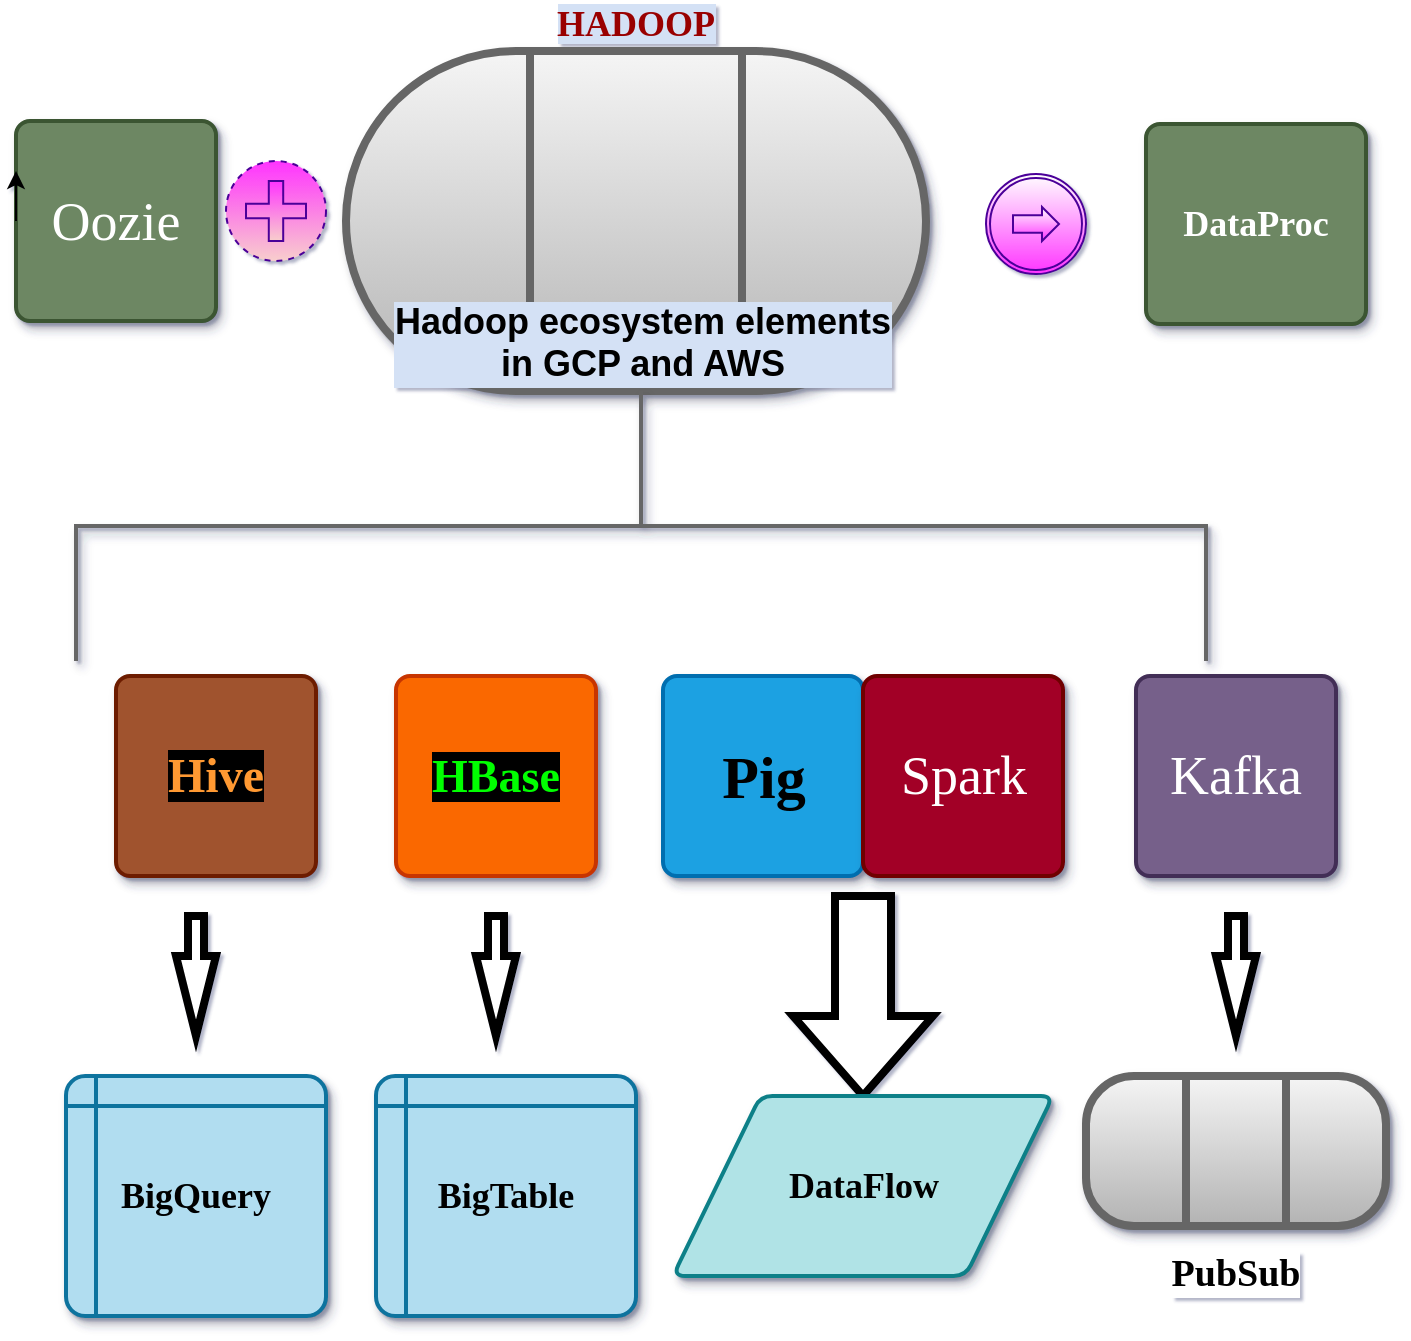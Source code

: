 <mxfile version="12.3.6" type="github" pages="5"><diagram id="iiva0Pn1HOXDPnrkvQBw" name="Page-1"><mxGraphModel dx="868" dy="643" grid="0" gridSize="10" guides="1" tooltips="1" connect="1" arrows="1" fold="1" page="1" pageScale="1" pageWidth="1100" pageHeight="850" math="0" shadow="1"><root><mxCell id="0"/><mxCell id="1" parent="0"/><mxCell id="sI--L9HZ_ZK1NnlnZtp--2" value="&lt;font style=&quot;font-size: 18px&quot; color=&quot;#990000&quot;&gt;&lt;span style=&quot;background-color: rgb(212 , 225 , 245)&quot;&gt;&lt;span&gt;&lt;font style=&quot;font-size: 18px&quot;&gt;HADOOP&lt;/font&gt;&lt;/span&gt;&lt;/span&gt;&lt;/font&gt;" style="verticalLabelPosition=top;verticalAlign=bottom;html=1;shape=process;whiteSpace=wrap;rounded=1;size=0.317;arcSize=50;gradientColor=#b3b3b3;fillColor=#f5f5f5;strokeColor=#666666;strokeWidth=4;glass=0;shadow=1;comic=0;fontFamily=Garamond;fontSize=18;labelPosition=center;align=center;fontStyle=1" parent="1" vertex="1"><mxGeometry x="190" y="172.5" width="290" height="170" as="geometry"/></mxCell><mxCell id="sI--L9HZ_ZK1NnlnZtp--3" value="Hadoop ecosystem elements&lt;br style=&quot;font-size: 18px;&quot;&gt;in GCP and AWS" style="strokeWidth=2;html=1;shape=mxgraph.flowchart.annotation_2;align=center;labelPosition=center;pointerEvents=1;gradientColor=#b3b3b3;fillColor=#f5f5f5;strokeColor=#666666;shadow=1;fontSize=18;labelBackgroundColor=#D4E1F5;labelBorderColor=none;fontStyle=1;direction=south;verticalLabelPosition=top;verticalAlign=bottom;" parent="1" vertex="1"><mxGeometry x="55" y="342.5" width="565" height="135" as="geometry"/></mxCell><object label="&lt;b&gt;&lt;font style=&quot;font-size: 24px&quot;&gt;&lt;span style=&quot;background-color: rgb(0 , 0 , 0)&quot;&gt;&lt;font style=&quot;font-size: 24px&quot; color=&quot;#FF9933&quot;&gt;Hive&lt;/font&gt;&lt;/span&gt;&lt;/font&gt;&lt;/b&gt;" id="sI--L9HZ_ZK1NnlnZtp--5"><mxCell style="rounded=1;whiteSpace=wrap;html=1;absoluteArcSize=1;arcSize=14;strokeWidth=2;shadow=1;glass=0;comic=0;fontFamily=Garamond;fillColor=#a0522d;strokeColor=#6D1F00;fontColor=#ffffff;" parent="1" vertex="1"><mxGeometry x="75" y="485" width="100" height="100" as="geometry"/></mxCell></object><mxCell id="sI--L9HZ_ZK1NnlnZtp--10" value="&lt;b&gt;&lt;font style=&quot;font-size: 23px&quot;&gt;&lt;span style=&quot;background-color: rgb(0 , 0 , 0)&quot;&gt;&lt;font style=&quot;font-size: 23px&quot; color=&quot;#00FF00&quot;&gt;HBase&lt;/font&gt;&lt;/span&gt;&lt;/font&gt;&lt;/b&gt;" style="rounded=1;whiteSpace=wrap;html=1;absoluteArcSize=1;arcSize=14;strokeWidth=2;shadow=1;glass=0;comic=0;fontFamily=Garamond;strokeColor=#C73500;fillColor=#fa6800;fontColor=#ffffff;" parent="1" vertex="1"><mxGeometry x="215" y="485" width="100" height="100" as="geometry"/></mxCell><mxCell id="sI--L9HZ_ZK1NnlnZtp--11" value="&lt;b&gt;&lt;font style=&quot;font-size: 30px&quot; color=&quot;#000000&quot;&gt;Pig&lt;/font&gt;&lt;/b&gt;" style="rounded=1;whiteSpace=wrap;html=1;absoluteArcSize=1;arcSize=14;strokeWidth=2;shadow=1;glass=0;comic=0;fontFamily=Garamond;fillColor=#1ba1e2;strokeColor=#006EAF;fontColor=#ffffff;" parent="1" vertex="1"><mxGeometry x="348.5" y="485" width="100" height="100" as="geometry"/></mxCell><mxCell id="sI--L9HZ_ZK1NnlnZtp--12" value="&lt;font style=&quot;font-size: 27px&quot;&gt;Kafka&lt;/font&gt;" style="rounded=1;whiteSpace=wrap;html=1;absoluteArcSize=1;arcSize=14;strokeWidth=2;shadow=1;glass=0;comic=0;fontFamily=Garamond;fillColor=#76608a;strokeColor=#432D57;fontColor=#ffffff;" parent="1" vertex="1"><mxGeometry x="585" y="485" width="100" height="100" as="geometry"/></mxCell><mxCell id="sI--L9HZ_ZK1NnlnZtp--13" value="&lt;font style=&quot;font-size: 27px&quot;&gt;Spark&lt;/font&gt;" style="rounded=1;whiteSpace=wrap;html=1;absoluteArcSize=1;arcSize=14;strokeWidth=2;shadow=1;glass=0;comic=0;fontFamily=Garamond;fillColor=#a20025;strokeColor=#6F0000;fontColor=#ffffff;" parent="1" vertex="1"><mxGeometry x="448.5" y="485" width="100" height="100" as="geometry"/></mxCell><mxCell id="sI--L9HZ_ZK1NnlnZtp--14" value="&lt;font style=&quot;font-size: 27px&quot;&gt;Oozie&lt;/font&gt;" style="rounded=1;whiteSpace=wrap;html=1;absoluteArcSize=1;arcSize=14;strokeWidth=2;shadow=1;glass=0;comic=0;fontFamily=Garamond;fillColor=#6d8764;strokeColor=#3A5431;fontColor=#ffffff;" parent="1" vertex="1"><mxGeometry x="25" y="207.5" width="100" height="100" as="geometry"/></mxCell><mxCell id="vYtSJhfv4JwI_njXdOXi-2" value="" style="html=1;shadow=0;dashed=0;align=center;verticalAlign=middle;shape=mxgraph.arrows2.arrow;dy=0.6;dx=40;direction=south;notch=0;glass=0;comic=0;strokeWidth=4;fontFamily=Garamond;" parent="1" vertex="1"><mxGeometry x="105" y="605" width="20" height="60" as="geometry"/></mxCell><mxCell id="vYtSJhfv4JwI_njXdOXi-3" value="&lt;font face=&quot;Tahoma&quot;&gt;&lt;b&gt;&lt;font style=&quot;font-size: 18px&quot;&gt;BigQuery&lt;/font&gt;&lt;/b&gt;&lt;/font&gt;" style="shape=internalStorage;whiteSpace=wrap;html=1;dx=15;dy=15;rounded=1;arcSize=8;strokeWidth=2;shadow=1;glass=0;comic=0;fontFamily=Garamond;fillColor=#b1ddf0;strokeColor=#10739e;" parent="1" vertex="1"><mxGeometry x="50" y="685" width="130" height="120" as="geometry"/></mxCell><mxCell id="vYtSJhfv4JwI_njXdOXi-5" value="" style="html=1;shadow=0;dashed=0;align=center;verticalAlign=middle;shape=mxgraph.arrows2.arrow;dy=0.6;dx=40;direction=south;notch=0;glass=0;comic=0;strokeWidth=4;fontFamily=Garamond;" parent="1" vertex="1"><mxGeometry x="255" y="605" width="20" height="60" as="geometry"/></mxCell><mxCell id="vYtSJhfv4JwI_njXdOXi-6" value="&lt;font face=&quot;Comic Sans MS&quot;&gt;&lt;b&gt;&lt;font style=&quot;font-size: 18px&quot;&gt;BigTable&lt;/font&gt;&lt;/b&gt;&lt;/font&gt;" style="shape=internalStorage;whiteSpace=wrap;html=1;dx=15;dy=15;rounded=1;arcSize=8;strokeWidth=2;shadow=1;glass=0;comic=0;fontFamily=Garamond;fillColor=#b1ddf0;strokeColor=#10739e;" parent="1" vertex="1"><mxGeometry x="205" y="685" width="130" height="120" as="geometry"/></mxCell><mxCell id="vYtSJhfv4JwI_njXdOXi-7" value="" style="html=1;shadow=0;dashed=0;align=center;verticalAlign=middle;shape=mxgraph.arrows2.arrow;dy=0.6;dx=40;direction=south;notch=0;glass=0;comic=0;strokeWidth=4;fontFamily=Garamond;" parent="1" vertex="1"><mxGeometry x="413.5" y="595" width="70" height="100" as="geometry"/></mxCell><mxCell id="vYtSJhfv4JwI_njXdOXi-8" value="&lt;font face=&quot;Lucida Console&quot;&gt;&lt;b&gt;&lt;span style=&quot;background-color: transparent&quot;&gt;&lt;font style=&quot;font-size: 18px&quot;&gt;DataFlow&lt;/font&gt;&lt;/span&gt;&lt;/b&gt;&lt;/font&gt;" style="shape=parallelogram;html=1;strokeWidth=2;perimeter=parallelogramPerimeter;whiteSpace=wrap;rounded=1;arcSize=12;size=0.23;shadow=1;glass=0;comic=0;fontFamily=Garamond;fillColor=#b0e3e6;strokeColor=#0e8088;" parent="1" vertex="1"><mxGeometry x="353.5" y="695" width="190" height="90" as="geometry"/></mxCell><mxCell id="vYtSJhfv4JwI_njXdOXi-9" value="" style="html=1;shadow=0;dashed=0;align=center;verticalAlign=middle;shape=mxgraph.arrows2.arrow;dy=0.6;dx=40;direction=south;notch=0;glass=0;comic=0;strokeWidth=4;fontFamily=Garamond;" parent="1" vertex="1"><mxGeometry x="625" y="605" width="20" height="60" as="geometry"/></mxCell><mxCell id="vYtSJhfv4JwI_njXdOXi-10" value="&lt;span style=&quot;font-size: 19px;&quot;&gt;&lt;font style=&quot;font-size: 19px;&quot;&gt;PubSub&lt;/font&gt;&lt;/span&gt;" style="verticalLabelPosition=bottom;verticalAlign=top;html=1;shape=process;whiteSpace=wrap;rounded=1;size=0.336;arcSize=32;shadow=1;glass=0;comic=0;strokeWidth=4;fontFamily=Verdana;fontSize=19;fontStyle=1;labelBorderColor=none;gradientColor=#b3b3b3;fillColor=#f5f5f5;strokeColor=#666666;labelBackgroundColor=#ffffff;spacing=4;spacingRight=0;spacingTop=4;" parent="1" vertex="1"><mxGeometry x="560" y="685" width="150" height="75" as="geometry"/></mxCell><mxCell id="vYtSJhfv4JwI_njXdOXi-12" value="&lt;font size=&quot;1&quot;&gt;&lt;b style=&quot;font-size: 18px&quot;&gt;DataProc&lt;/b&gt;&lt;/font&gt;" style="rounded=1;whiteSpace=wrap;html=1;absoluteArcSize=1;arcSize=14;strokeWidth=2;shadow=1;glass=0;comic=0;fontFamily=Garamond;fillColor=#6d8764;strokeColor=#3A5431;fontColor=#ffffff;" parent="1" vertex="1"><mxGeometry x="590" y="209" width="110" height="100" as="geometry"/></mxCell><mxCell id="iHlYcSMK265LFgKnWDkV-7" style="edgeStyle=orthogonalEdgeStyle;rounded=0;orthogonalLoop=1;jettySize=auto;html=1;exitX=0;exitY=0.5;exitDx=0;exitDy=0;entryX=0;entryY=0.25;entryDx=0;entryDy=0;fontSize=18;fontColor=#663300;" parent="1" source="sI--L9HZ_ZK1NnlnZtp--14" target="sI--L9HZ_ZK1NnlnZtp--14" edge="1"><mxGeometry relative="1" as="geometry"/></mxCell><mxCell id="iHlYcSMK265LFgKnWDkV-13" value="" style="shape=mxgraph.bpmn.shape;html=1;verticalLabelPosition=bottom;labelBackgroundColor=#ffffff;verticalAlign=top;align=center;perimeter=ellipsePerimeter;outlineConnect=0;outline=eventNonint;symbol=parallelMultiple;fontSize=18;fillColor=#f8cecc;strokeColor=#4C0099;gradientColor=#FF33FF;gradientDirection=north;" parent="1" vertex="1"><mxGeometry x="130" y="227.5" width="50" height="50" as="geometry"/></mxCell><mxCell id="iHlYcSMK265LFgKnWDkV-16" value="" style="shape=mxgraph.bpmn.shape;html=1;verticalLabelPosition=bottom;labelBackgroundColor=#ffffff;verticalAlign=top;align=center;perimeter=ellipsePerimeter;outlineConnect=0;outline=catching;symbol=link;strokeColor=#4C0099;gradientColor=#FF33FF;fontFamily=Garamond;fontSize=19;fontColor=#663300;" parent="1" vertex="1"><mxGeometry x="510" y="234" width="50" height="50" as="geometry"/></mxCell></root></mxGraphModel></diagram><diagram id="YZDc0ohf6ag3yulPDoxd" name="Page-2"><mxGraphModel dx="868" dy="643" grid="1" gridSize="10" guides="1" tooltips="1" connect="1" arrows="1" fold="1" page="1" pageScale="1" pageWidth="850" pageHeight="1100" math="0" shadow="0"><root><mxCell id="0dt_QxekTVbzrpnP0bFk-0"/><mxCell id="0dt_QxekTVbzrpnP0bFk-1" parent="0dt_QxekTVbzrpnP0bFk-0"/><mxCell id="mQOw0ERt-PN9miN9Hm7G-1" value="&lt;span style=&quot;&quot;&gt;&lt;font style=&quot;font-size: 14px&quot;&gt;STATIC&lt;/font&gt;&lt;/span&gt;" style="strokeWidth=2;html=1;shape=mxgraph.flowchart.multi-document;whiteSpace=wrap;labelBackgroundColor=none;gradientColor=#009900;fontFamily=Times New Roman;fontSize=19;fontColor=#663300;fontStyle=1;align=center;spacingRight=9;spacing=0;" parent="0dt_QxekTVbzrpnP0bFk-1" vertex="1"><mxGeometry x="166" y="80" width="88" height="60" as="geometry"/></mxCell><mxCell id="mQOw0ERt-PN9miN9Hm7G-2" value="&lt;div align=&quot;left&quot;&gt;static gen.&lt;br&gt;Jekyll&lt;br&gt;Ghost&lt;br&gt;Hugo&lt;br&gt;&lt;/div&gt;" style="strokeWidth=2;html=1;shape=mxgraph.flowchart.multi-document;whiteSpace=wrap;labelBackgroundColor=none;fontFamily=Times New Roman;fontSize=19;align=center;fillColor=#6d8764;strokeColor=#3A5431;fontColor=#ffffff;" parent="0dt_QxekTVbzrpnP0bFk-1" vertex="1"><mxGeometry x="150" y="160" width="120" height="150" as="geometry"/></mxCell><mxCell id="mQOw0ERt-PN9miN9Hm7G-3" value="&lt;div align=&quot;right&quot;&gt;&lt;font face=&quot;Helvetica&quot;&gt;&lt;font size=&quot;1&quot; color=&quot;#FF0000&quot;&gt;&lt;b&gt;&lt;i&gt;&lt;u style=&quot;font-size: 17px&quot;&gt;Google Cloud Storage&lt;/u&gt;&lt;/i&gt;&lt;/b&gt;&lt;/font&gt;&lt;br&gt;&lt;/font&gt;&lt;/div&gt;" style="ellipse;shape=cloud;whiteSpace=wrap;html=1;labelBackgroundColor=none;strokeColor=#666666;gradientColor=#b3b3b3;fontFamily=Times New Roman;fontSize=19;align=center;fillColor=#f5f5f5;" parent="0dt_QxekTVbzrpnP0bFk-1" vertex="1"><mxGeometry x="436" y="80" width="280" height="150" as="geometry"/></mxCell><mxCell id="mQOw0ERt-PN9miN9Hm7G-4" value="&lt;b&gt;&amp;nbsp;copy options:&lt;/b&gt;" style="html=1;shadow=0;dashed=0;align=center;verticalAlign=middle;shape=mxgraph.arrows2.arrow;dy=0;dx=30;notch=30;labelBackgroundColor=none;fontFamily=Times New Roman;fontSize=19;fillColor=#f9f7ed;strokeColor=#36393d;" parent="0dt_QxekTVbzrpnP0bFk-1" vertex="1"><mxGeometry x="276" y="130" width="170" height="40" as="geometry"/></mxCell><mxCell id="mQOw0ERt-PN9miN9Hm7G-6" value="&lt;div align=&quot;left&quot;&gt;&lt;ul&gt;&lt;li&gt;&lt;font style=&quot;font-size: 17px&quot;&gt;web console&lt;/font&gt;&lt;/li&gt;&lt;li&gt;&lt;font style=&quot;font-size: 17px&quot;&gt;cloud shell&lt;/font&gt;&lt;/li&gt;&lt;/ul&gt;&lt;/div&gt;" style="text;html=1;strokeColor=none;fillColor=none;align=left;verticalAlign=middle;whiteSpace=wrap;rounded=0;labelBackgroundColor=none;fontFamily=Times New Roman;fontSize=19;fontColor=#000000;" parent="0dt_QxekTVbzrpnP0bFk-1" vertex="1"><mxGeometry x="276" y="190" width="170" height="40" as="geometry"/></mxCell><mxCell id="mQOw0ERt-PN9miN9Hm7G-7" value="&lt;div align=&quot;left&quot;&gt;&lt;b&gt;also&lt;/b&gt;:&lt;br&gt;&lt;ul&gt;&lt;li&gt;GitHub Webhook;&lt;/li&gt;&lt;li&gt;Jenkins &lt;sup&gt;(CI/CD)&lt;/sup&gt;&lt;/li&gt;&lt;li&gt;plugins, etc&lt;/li&gt;&lt;/ul&gt;&lt;/div&gt;" style="text;html=1;strokeColor=none;fillColor=none;align=left;verticalAlign=middle;whiteSpace=wrap;rounded=0;labelBackgroundColor=none;fontFamily=Times New Roman;fontSize=19;fontColor=#000000;" parent="0dt_QxekTVbzrpnP0bFk-1" vertex="1"><mxGeometry x="286" y="240" width="190" height="130" as="geometry"/></mxCell><mxCell id="mQOw0ERt-PN9miN9Hm7G-10" value="web hosting on GCP simplest case" style="text;strokeColor=none;fillColor=none;html=1;fontSize=24;fontStyle=1;verticalAlign=middle;align=center;labelBackgroundColor=none;" parent="0dt_QxekTVbzrpnP0bFk-1" vertex="1"><mxGeometry x="130" y="20" width="590" height="40" as="geometry"/></mxCell><mxCell id="mQOw0ERt-PN9miN9Hm7G-12" value="&lt;div align=&quot;left&quot;&gt;+ SSL, CDN, etc -&amp;gt; add Firebase&lt;/div&gt;" style="text;strokeColor=none;fillColor=none;html=1;fontSize=24;fontStyle=1;verticalAlign=middle;align=left;labelBackgroundColor=none;" parent="0dt_QxekTVbzrpnP0bFk-1" vertex="1"><mxGeometry x="120" y="390" width="590" height="40" as="geometry"/></mxCell></root></mxGraphModel></diagram><diagram id="tsDxHkXO64-ZjsRc0KT9" name="Page-3"><mxGraphModel dx="868" dy="643" grid="1" gridSize="10" guides="1" tooltips="1" connect="1" arrows="1" fold="1" page="1" pageScale="1" pageWidth="850" pageHeight="1100" math="0" shadow="0"><root><mxCell id="r1sjglb2qF9L8uWH9zl_-0"/><mxCell id="r1sjglb2qF9L8uWH9zl_-1" parent="r1sjglb2qF9L8uWH9zl_-0"/><mxCell id="r1sjglb2qF9L8uWH9zl_-2" value="&lt;div align=&quot;center&quot;&gt;web hosting, but needing load balancing and scaling:&lt;/div&gt;" style="text;strokeColor=none;fillColor=none;html=1;fontSize=24;fontStyle=1;verticalAlign=middle;align=center;labelBackgroundColor=none;" parent="r1sjglb2qF9L8uWH9zl_-1" vertex="1"><mxGeometry x="20" y="20" width="820" height="50" as="geometry"/></mxCell><mxCell id="r1sjglb2qF9L8uWH9zl_-6" value="&lt;font style=&quot;font-size: 16px;&quot;&gt;EASY:&lt;br style=&quot;font-size: 16px;&quot;&gt;&lt;/font&gt;&lt;div style=&quot;font-size: 16px;&quot; align=&quot;center&quot;&gt;&lt;font style=&quot;font-size: 16px;&quot;&gt;G. C.&lt;br style=&quot;font-size: 16px;&quot;&gt;Launcher&lt;/font&gt;&lt;/div&gt;" style="shape=offPageConnector;whiteSpace=wrap;html=1;labelBackgroundColor=none;strokeColor=#666666;gradientColor=#b3b3b3;fontFamily=Times New Roman;fontSize=16;align=center;fillColor=#f5f5f5;size=0.418;labelPosition=center;verticalLabelPosition=middle;verticalAlign=middle;" parent="r1sjglb2qF9L8uWH9zl_-1" vertex="1"><mxGeometry x="20" y="90" width="130" height="110" as="geometry"/></mxCell><mxCell id="r1sjglb2qF9L8uWH9zl_-12" value="&lt;ul&gt;&lt;li&gt;storage buckets&lt;br&gt;&lt;/li&gt;&lt;li&gt;standard disks&lt;br&gt;&lt;/li&gt;&lt;li&gt;SSDs&lt;/li&gt;&lt;li&gt;&lt;font color=&quot;#660000&quot;&gt;&lt;u&gt;&lt;b&gt;LOCAL SSD?&lt;/b&gt;&lt;/u&gt;&lt;/font&gt;&lt;br&gt;&lt;/li&gt;&lt;/ul&gt;" style="text;strokeColor=#000000;fillColor=#ffffff;html=1;whiteSpace=wrap;verticalAlign=middle;overflow=hidden;labelBackgroundColor=none;fontFamily=Times New Roman;fontSize=16;fontColor=#000000;align=center;rounded=1;glass=1;shadow=1;" parent="r1sjglb2qF9L8uWH9zl_-1" vertex="1"><mxGeometry x="160" y="130" width="170" height="160" as="geometry"/></mxCell><mxCell id="r1sjglb2qF9L8uWH9zl_-16" value="&lt;u&gt;&lt;b&gt;CLOUD SQL:&lt;/b&gt;&lt;/u&gt;&lt;br&gt;&lt;ul&gt;&lt;li&gt;MySQL &lt;br&gt;&lt;/li&gt;&lt;li&gt;postgres&lt;/li&gt;&lt;/ul&gt;" style="text;strokeColor=#000000;fillColor=#ffffff;html=1;whiteSpace=wrap;verticalAlign=middle;overflow=hidden;labelBackgroundColor=none;fontFamily=Times New Roman;fontSize=16;fontColor=#000000;align=center;rounded=1;glass=1;shadow=1;" parent="r1sjglb2qF9L8uWH9zl_-1" vertex="1"><mxGeometry x="340" y="130" width="140" height="110" as="geometry"/></mxCell><mxCell id="r1sjglb2qF9L8uWH9zl_-17" value="&lt;u&gt;&lt;b&gt;NOSQL:&lt;/b&gt;&lt;/u&gt;&lt;br&gt;&lt;ul&gt;&lt;li&gt;HBase&lt;br&gt;&lt;/li&gt;&lt;li&gt;hivesomething&lt;/li&gt;&lt;/ul&gt;" style="text;strokeColor=#000000;fillColor=#ffffff;html=1;whiteSpace=wrap;verticalAlign=middle;overflow=hidden;labelBackgroundColor=none;fontFamily=Times New Roman;fontSize=16;fontColor=#000000;align=center;rounded=1;glass=1;shadow=1;" parent="r1sjglb2qF9L8uWH9zl_-1" vertex="1"><mxGeometry x="340" y="260" width="150" height="110" as="geometry"/></mxCell><mxCell id="r1sjglb2qF9L8uWH9zl_-18" value="&lt;u&gt;&lt;b&gt;LOAD&lt;br&gt;BALANCING:&lt;/b&gt;&lt;/u&gt;&lt;sup&gt;&lt;br&gt;&lt;/sup&gt;&lt;ul&gt;&lt;li&gt;lvl 4: network&amp;nbsp; proto://addr:port&lt;/li&gt;&lt;li&gt;HTTP level 7&lt;br&gt;&lt;/li&gt;&lt;li&gt;internal (priv. net)&lt;/li&gt;&lt;li&gt;(auto-scaled? )&lt;br&gt;&lt;/li&gt;&lt;/ul&gt;" style="text;strokeColor=#000000;fillColor=#ffffff;html=1;whiteSpace=wrap;verticalAlign=middle;overflow=hidden;labelBackgroundColor=none;fontFamily=Times New Roman;fontSize=16;fontColor=#000000;align=center;rounded=1;glass=1;shadow=1;" parent="r1sjglb2qF9L8uWH9zl_-1" vertex="1"><mxGeometry x="550" y="160" width="170" height="160" as="geometry"/></mxCell></root></mxGraphModel></diagram><diagram id="GvAgwOY3sFpbFP4KFJnA" name="Page-4"><mxGraphModel dx="868" dy="643" grid="0" gridSize="10" guides="1" tooltips="1" connect="1" arrows="1" fold="1" page="1" pageScale="1" pageWidth="850" pageHeight="1100" math="0" shadow="1"><root><mxCell id="HJpIDL9BhgnRNJwDPJ0g-0"/><mxCell id="HJpIDL9BhgnRNJwDPJ0g-1" parent="HJpIDL9BhgnRNJwDPJ0g-0"/><mxCell id="HJpIDL9BhgnRNJwDPJ0g-3" value="DEV-OPS tools mapping to GCP" style="text;strokeColor=none;fillColor=none;html=1;fontSize=24;fontStyle=1;verticalAlign=middle;align=center;rounded=1;shadow=1;glass=1;labelBackgroundColor=none;" parent="HJpIDL9BhgnRNJwDPJ0g-1" vertex="1"><mxGeometry x="20" y="20" width="760" height="60" as="geometry"/></mxCell><mxCell id="HJpIDL9BhgnRNJwDPJ0g-8" value="" style="edgeStyle=orthogonalEdgeStyle;rounded=0;orthogonalLoop=1;jettySize=auto;html=1;fontFamily=Times New Roman;fontSize=16;fontColor=#000000;" parent="HJpIDL9BhgnRNJwDPJ0g-1" source="HJpIDL9BhgnRNJwDPJ0g-4" edge="1"><mxGeometry relative="1" as="geometry"><mxPoint x="205" y="176.5" as="targetPoint"/></mxGeometry></mxCell><mxCell id="HJpIDL9BhgnRNJwDPJ0g-4" value="&lt;div&gt;&lt;br&gt;&lt;/div&gt;&lt;div&gt;Manage nodes:&lt;br&gt;&lt;/div&gt;&lt;div align=&quot;left&quot;&gt;&lt;ul&gt;&lt;li&gt;Puppet&lt;/li&gt;&lt;li&gt;Chef&lt;/li&gt;&lt;li&gt;Ansible&lt;/li&gt;&lt;li&gt;Salt&lt;/li&gt;&lt;/ul&gt;&lt;/div&gt;" style="text;strokeColor=none;fillColor=none;html=1;whiteSpace=wrap;verticalAlign=middle;overflow=hidden;rounded=1;shadow=1;glass=1;labelBackgroundColor=none;fontFamily=Times New Roman;fontSize=16;fontColor=#000000;align=left;" parent="HJpIDL9BhgnRNJwDPJ0g-1" vertex="1"><mxGeometry x="20" y="99.5" width="118" height="154" as="geometry"/></mxCell><mxCell id="HJpIDL9BhgnRNJwDPJ0g-10" value="&lt;font&gt;&lt;span&gt;Google&lt;/span&gt;&lt;/font&gt; Cloud equivalents" style="label;whiteSpace=wrap;html=1;align=center;verticalAlign=bottom;spacingLeft=0;spacingBottom=4;imageAlign=center;imageVerticalAlign=top;image=img/clipart/Gear_128x128.png;rounded=1;shadow=1;glass=1;labelBackgroundColor=none;strokeColor=#000000;strokeWidth=8;fillColor=#ffffff;gradientColor=#000000;fontFamily=Times New Roman;fontSize=16;fontColor=#00FFFF;labelBorderColor=none;" parent="HJpIDL9BhgnRNJwDPJ0g-1" vertex="1"><mxGeometry x="238" y="116" width="235" height="121" as="geometry"/></mxCell><mxCell id="HJpIDL9BhgnRNJwDPJ0g-11" value="&lt;div align=&quot;left&quot;&gt;Auto image Builds:&lt;ul&gt;&lt;li&gt;Jenkins&lt;/li&gt;&lt;li&gt;Packer&lt;/li&gt;&lt;li&gt;Kubernetes&lt;br&gt;&lt;/li&gt;&lt;/ul&gt;&lt;/div&gt;" style="text;strokeColor=none;fillColor=none;html=1;whiteSpace=wrap;verticalAlign=middle;overflow=hidden;rounded=1;shadow=1;glass=1;labelBackgroundColor=none;fontFamily=Times New Roman;fontSize=16;fontColor=#000000;align=left;" parent="HJpIDL9BhgnRNJwDPJ0g-1" vertex="1"><mxGeometry x="20.5" y="253.5" width="140" height="145" as="geometry"/></mxCell><mxCell id="HJpIDL9BhgnRNJwDPJ0g-12" value="" style="edgeStyle=orthogonalEdgeStyle;rounded=0;orthogonalLoop=1;jettySize=auto;html=1;fontFamily=Times New Roman;fontSize=16;fontColor=#000000;" parent="HJpIDL9BhgnRNJwDPJ0g-1" source="HJpIDL9BhgnRNJwDPJ0g-11" edge="1"><mxGeometry relative="1" as="geometry"><mxPoint x="205" y="326" as="targetPoint"/></mxGeometry></mxCell><mxCell id="HJpIDL9BhgnRNJwDPJ0g-13" value="&lt;font&gt;&lt;span&gt;Google&lt;/span&gt;&lt;/font&gt; Cloud equivalents" style="label;whiteSpace=wrap;html=1;align=center;verticalAlign=bottom;spacingLeft=0;spacingBottom=4;imageAlign=center;imageVerticalAlign=top;image=img/clipart/Gear_128x128.png;rounded=1;shadow=1;glass=1;labelBackgroundColor=none;strokeColor=#000000;strokeWidth=8;fillColor=#ffffff;gradientColor=#000000;fontFamily=Times New Roman;fontSize=16;fontColor=#00FFFF;labelBorderColor=none;" parent="HJpIDL9BhgnRNJwDPJ0g-1" vertex="1"><mxGeometry x="229.5" y="265.5" width="235" height="121" as="geometry"/></mxCell><mxCell id="HJpIDL9BhgnRNJwDPJ0g-20" value="&lt;div align=&quot;center&quot;&gt;Kubernetes&lt;br&gt;Distributed &lt;br&gt;Load&lt;br&gt;&lt;/div&gt;&lt;div align=&quot;center&quot;&gt;Testing&lt;/div&gt;" style="text;strokeColor=none;fillColor=none;html=1;whiteSpace=wrap;verticalAlign=middle;overflow=hidden;rounded=1;shadow=1;glass=1;labelBackgroundColor=none;fontFamily=Times New Roman;fontSize=16;fontColor=#000000;align=center;" parent="HJpIDL9BhgnRNJwDPJ0g-1" vertex="1"><mxGeometry x="11.5" y="398.5" width="105" height="145" as="geometry"/></mxCell><mxCell id="HJpIDL9BhgnRNJwDPJ0g-21" value="" style="edgeStyle=orthogonalEdgeStyle;rounded=0;orthogonalLoop=1;jettySize=auto;html=1;fontFamily=Times New Roman;fontSize=16;fontColor=#000000;" parent="HJpIDL9BhgnRNJwDPJ0g-1" source="HJpIDL9BhgnRNJwDPJ0g-20" edge="1"><mxGeometry relative="1" as="geometry"><mxPoint x="196.5" y="471" as="targetPoint"/></mxGeometry></mxCell><mxCell id="HJpIDL9BhgnRNJwDPJ0g-22" value="&lt;font&gt;&lt;span&gt;Google&lt;/span&gt;&lt;/font&gt; Cloud equivalents" style="label;whiteSpace=wrap;html=1;align=center;verticalAlign=bottom;spacingLeft=0;spacingBottom=4;imageAlign=center;imageVerticalAlign=top;image=img/clipart/Gear_128x128.png;rounded=1;shadow=1;glass=1;labelBackgroundColor=none;strokeColor=#000000;strokeWidth=8;fillColor=#ffffff;gradientColor=#000000;fontFamily=Times New Roman;fontSize=16;fontColor=#00FFFF;labelBorderColor=none;" parent="HJpIDL9BhgnRNJwDPJ0g-1" vertex="1"><mxGeometry x="229.5" y="410.5" width="235" height="121" as="geometry"/></mxCell><mxCell id="HJpIDL9BhgnRNJwDPJ0g-23" value="&lt;div align=&quot;center&quot;&gt;Continuous&lt;br&gt;Delivery&lt;br&gt;&lt;/div&gt;&lt;div align=&quot;center&quot;&gt;with&lt;/div&gt;&lt;div align=&quot;center&quot;&gt;Travis CI&lt;br&gt;&lt;/div&gt;" style="text;strokeColor=none;fillColor=none;html=1;whiteSpace=wrap;verticalAlign=middle;overflow=hidden;rounded=1;shadow=1;glass=1;labelBackgroundColor=none;fontFamily=Times New Roman;fontSize=16;fontColor=#000000;align=center;" parent="HJpIDL9BhgnRNJwDPJ0g-1" vertex="1"><mxGeometry x="11.5" y="543.5" width="105" height="145" as="geometry"/></mxCell><mxCell id="HJpIDL9BhgnRNJwDPJ0g-24" value="" style="edgeStyle=orthogonalEdgeStyle;rounded=0;orthogonalLoop=1;jettySize=auto;html=1;fontFamily=Times New Roman;fontSize=16;fontColor=#000000;" parent="HJpIDL9BhgnRNJwDPJ0g-1" source="HJpIDL9BhgnRNJwDPJ0g-23" edge="1"><mxGeometry relative="1" as="geometry"><mxPoint x="196.5" y="616" as="targetPoint"/></mxGeometry></mxCell><mxCell id="HJpIDL9BhgnRNJwDPJ0g-25" value="&lt;font&gt;&lt;span&gt;Google&lt;/span&gt;&lt;/font&gt; Cloud equivalents" style="label;whiteSpace=wrap;html=1;align=center;verticalAlign=bottom;spacingLeft=0;spacingBottom=4;imageAlign=center;imageVerticalAlign=top;image=img/clipart/Gear_128x128.png;rounded=1;shadow=1;glass=1;labelBackgroundColor=none;strokeColor=#000000;strokeWidth=8;fillColor=#ffffff;gradientColor=#000000;fontFamily=Times New Roman;fontSize=16;fontColor=#00FFFF;labelBorderColor=none;" parent="HJpIDL9BhgnRNJwDPJ0g-1" vertex="1"><mxGeometry x="229.5" y="555.5" width="235" height="121" as="geometry"/></mxCell><mxCell id="SQaqTB-OQApbKBUY1jgp-1" value="&lt;div align=&quot;center&quot;&gt;Manage&lt;br&gt;Deployments&lt;br&gt;&lt;/div&gt;&lt;div align=&quot;center&quot;&gt;with&lt;/div&gt;&lt;div align=&quot;center&quot;&gt;Spinnaker&lt;br&gt;&lt;/div&gt;" style="text;strokeColor=none;fillColor=none;html=1;whiteSpace=wrap;verticalAlign=middle;overflow=hidden;rounded=1;shadow=1;glass=1;labelBackgroundColor=none;fontFamily=Times New Roman;fontSize=16;fontColor=#000000;align=center;" parent="HJpIDL9BhgnRNJwDPJ0g-1" vertex="1"><mxGeometry x="11.5" y="688.5" width="105" height="145" as="geometry"/></mxCell><mxCell id="SQaqTB-OQApbKBUY1jgp-2" value="" style="edgeStyle=orthogonalEdgeStyle;rounded=0;orthogonalLoop=1;jettySize=auto;html=1;fontFamily=Times New Roman;fontSize=16;fontColor=#000000;" parent="HJpIDL9BhgnRNJwDPJ0g-1" source="SQaqTB-OQApbKBUY1jgp-1" edge="1"><mxGeometry relative="1" as="geometry"><mxPoint x="196.5" y="761" as="targetPoint"/></mxGeometry></mxCell><mxCell id="SQaqTB-OQApbKBUY1jgp-3" value="&lt;div&gt;&lt;font&gt;&lt;span&gt;Google&lt;/span&gt;&lt;/font&gt; Cloud &lt;br&gt;&lt;/div&gt;&lt;div&gt;deployment manager&lt;/div&gt;" style="label;whiteSpace=wrap;html=1;align=center;verticalAlign=bottom;spacingLeft=0;spacingBottom=4;imageAlign=center;imageVerticalAlign=top;image=img/clipart/Gear_128x128.png;rounded=1;shadow=1;glass=1;labelBackgroundColor=none;strokeColor=#36393d;strokeWidth=8;fillColor=#cdeb8b;fontFamily=Times New Roman;fontSize=16;labelBorderColor=none;opacity=80;" parent="HJpIDL9BhgnRNJwDPJ0g-1" vertex="1"><mxGeometry x="229.5" y="700.5" width="235" height="121" as="geometry"/></mxCell></root></mxGraphModel></diagram><diagram id="CO3y8JZCHZpkgWmES4DN" name="Page-5"><mxGraphModel dx="874" dy="643" grid="0" gridSize="10" guides="1" tooltips="1" connect="1" arrows="1" fold="1" page="1" pageScale="1" pageWidth="850" pageHeight="1100" background="#E6E6E6" math="0" shadow="1"><root><mxCell id="qbNbtf2C-gZtcNh9cHZZ-0"/><mxCell id="qbNbtf2C-gZtcNh9cHZZ-1" parent="qbNbtf2C-gZtcNh9cHZZ-0"/><mxCell id="qbNbtf2C-gZtcNh9cHZZ-2" value="GCP equivalents for Storage Options" style="text;strokeColor=none;fillColor=none;html=1;fontSize=24;fontStyle=1;verticalAlign=middle;align=center;" vertex="1" parent="qbNbtf2C-gZtcNh9cHZZ-1"><mxGeometry x="108" y="18" width="560" height="40" as="geometry"/></mxCell><mxCell id="qbNbtf2C-gZtcNh9cHZZ-6" value="Pool" style="swimlane;html=1;childLayout=stackLayout;resizeParent=1;resizeParentMax=0;startSize=20;gradientColor=#CC6600;" vertex="1" parent="qbNbtf2C-gZtcNh9cHZZ-1"><mxGeometry x="64" y="76" width="760" height="137" as="geometry"/></mxCell><mxCell id="qbNbtf2C-gZtcNh9cHZZ-7" value="OS ; local disk" style="swimlane;html=1;startSize=20;" vertex="1" parent="qbNbtf2C-gZtcNh9cHZZ-6"><mxGeometry y="20" width="278" height="117" as="geometry"/></mxCell><mxCell id="qbNbtf2C-gZtcNh9cHZZ-10" value="Storage for Copmute&lt;br&gt;Block Storage" style="text;html=1;align=center;verticalAlign=middle;resizable=0;points=[];;autosize=1;" vertex="1" parent="qbNbtf2C-gZtcNh9cHZZ-7"><mxGeometry x="72" y="31.5" width="123" height="32" as="geometry"/></mxCell><mxCell id="qbNbtf2C-gZtcNh9cHZZ-8" value="Local Open Source" style="swimlane;html=1;startSize=20;" vertex="1" parent="qbNbtf2C-gZtcNh9cHZZ-6"><mxGeometry x="278" y="20" width="229" height="117" as="geometry"/></mxCell><mxCell id="qbNbtf2C-gZtcNh9cHZZ-11" value="Persistant HDD SDD" style="text;html=1;align=center;verticalAlign=middle;resizable=0;points=[];;autosize=1;" vertex="1" parent="qbNbtf2C-gZtcNh9cHZZ-8"><mxGeometry x="46" y="32.5" width="123" height="18" as="geometry"/></mxCell><mxCell id="qbNbtf2C-gZtcNh9cHZZ-9" value="GCP Storate" style="swimlane;html=1;startSize=20;" vertex="1" parent="qbNbtf2C-gZtcNh9cHZZ-6"><mxGeometry x="507" y="20" width="253" height="117" as="geometry"/></mxCell><mxCell id="qbNbtf2C-gZtcNh9cHZZ-59" value="&lt;font color=&quot;#994C00&quot;&gt;SSD&lt;/font&gt;" style="html=1;fillColor=#5184F3;strokeColor=none;verticalAlign=top;labelPosition=center;verticalLabelPosition=bottom;align=center;spacingTop=-6;fontSize=11;fontStyle=1;fontColor=#999999;shape=mxgraph.gcp2.hexIcon;prIcon=persistent_disk" vertex="1" parent="qbNbtf2C-gZtcNh9cHZZ-9"><mxGeometry x="150.5" y="27" width="66" height="58.5" as="geometry"/></mxCell><mxCell id="qbNbtf2C-gZtcNh9cHZZ-14" value="Pool" style="swimlane;html=1;childLayout=stackLayout;resizeParent=1;resizeParentMax=0;startSize=20;gradientColor=#CC6600;" vertex="1" parent="qbNbtf2C-gZtcNh9cHZZ-1"><mxGeometry x="58" y="223" width="710" height="149" as="geometry"/></mxCell><mxCell id="qbNbtf2C-gZtcNh9cHZZ-15" value="media ; videos ; not very mutable" style="swimlane;html=1;startSize=20;" vertex="1" parent="qbNbtf2C-gZtcNh9cHZZ-14"><mxGeometry y="20" width="278" height="129" as="geometry"/></mxCell><mxCell id="qbNbtf2C-gZtcNh9cHZZ-18" value="Storing Media &lt;br&gt;Blob Storage" style="text;html=1;align=center;verticalAlign=middle;resizable=0;points=[];;autosize=1;" vertex="1" parent="qbNbtf2C-gZtcNh9cHZZ-15"><mxGeometry x="102" y="35" width="86" height="32" as="geometry"/></mxCell><mxCell id="qbNbtf2C-gZtcNh9cHZZ-16" value="special file system" style="swimlane;html=1;startSize=20;" vertex="1" parent="qbNbtf2C-gZtcNh9cHZZ-14"><mxGeometry x="278" y="20" width="229" height="129" as="geometry"/></mxCell><mxCell id="qbNbtf2C-gZtcNh9cHZZ-19" value="&lt;div&gt;File System &lt;br&gt;&lt;/div&gt;&lt;div&gt;HDFS&lt;br&gt;&lt;/div&gt;" style="text;html=1;align=center;verticalAlign=middle;resizable=0;points=[];;autosize=1;" vertex="1" parent="qbNbtf2C-gZtcNh9cHZZ-16"><mxGeometry x="73.5" y="26.5" width="73" height="32" as="geometry"/></mxCell><mxCell id="qbNbtf2C-gZtcNh9cHZZ-93" value="CLOUD STORAGE replaces HDFS" style="text;html=1;align=center;verticalAlign=middle;resizable=0;points=[];;autosize=1;fontColor=#0000CC;" vertex="1" parent="qbNbtf2C-gZtcNh9cHZZ-16"><mxGeometry x="9" y="85" width="200" height="18" as="geometry"/></mxCell><mxCell id="qbNbtf2C-gZtcNh9cHZZ-17" value="GCP Storate" style="swimlane;html=1;startSize=20;" vertex="1" parent="qbNbtf2C-gZtcNh9cHZZ-14"><mxGeometry x="507" y="20" width="203" height="129" as="geometry"/></mxCell><mxCell id="qbNbtf2C-gZtcNh9cHZZ-54" value="&lt;b&gt;No need for&amp;nbsp; NAME node !!!&lt;/b&gt;" style="text;html=1;align=center;verticalAlign=middle;resizable=0;points=[];;autosize=1;" vertex="1" parent="qbNbtf2C-gZtcNh9cHZZ-17"><mxGeometry x="13.5" y="104" width="164" height="18" as="geometry"/></mxCell><mxCell id="qbNbtf2C-gZtcNh9cHZZ-26" value="Pool" style="swimlane;html=1;childLayout=stackLayout;resizeParent=1;resizeParentMax=0;startSize=20;gradientColor=#CC6600;" vertex="1" parent="qbNbtf2C-gZtcNh9cHZZ-1"><mxGeometry x="58" y="372" width="703" height="131" as="geometry"/></mxCell><mxCell id="qbNbtf2C-gZtcNh9cHZZ-27" value="Need" style="swimlane;html=1;startSize=20;" vertex="1" parent="qbNbtf2C-gZtcNh9cHZZ-26"><mxGeometry y="20" width="278" height="111" as="geometry"/></mxCell><mxCell id="qbNbtf2C-gZtcNh9cHZZ-30" value="&lt;u&gt;&lt;b&gt;SQL&lt;/b&gt;&lt;/u&gt; interface to &lt;u&gt;&lt;b&gt;FILE&lt;/b&gt;&lt;/u&gt; Date" style="text;html=1;align=center;verticalAlign=middle;resizable=0;points=[];;autosize=1;" vertex="1" parent="qbNbtf2C-gZtcNh9cHZZ-27"><mxGeometry x="73" y="32.5" width="154" height="18" as="geometry"/></mxCell><mxCell id="qbNbtf2C-gZtcNh9cHZZ-64" value="SQL like interface to dumb storage" style="text;html=1;align=center;verticalAlign=middle;resizable=0;points=[];;autosize=1;" vertex="1" parent="qbNbtf2C-gZtcNh9cHZZ-27"><mxGeometry x="41" y="66.5" width="197" height="18" as="geometry"/></mxCell><mxCell id="qbNbtf2C-gZtcNh9cHZZ-28" value="HDFS" style="swimlane;html=1;startSize=20;" vertex="1" parent="qbNbtf2C-gZtcNh9cHZZ-26"><mxGeometry x="278" y="20" width="229" height="111" as="geometry"/></mxCell><mxCell id="qbNbtf2C-gZtcNh9cHZZ-31" value="&lt;div&gt;Hive: &lt;br&gt; SQL-like &lt;br&gt;&lt;/div&gt;&lt;div&gt;wrapper &lt;br&gt;&lt;/div&gt;&lt;div&gt;on MapReduce on HDFS&lt;/div&gt;" style="text;html=1;align=center;verticalAlign=middle;resizable=0;points=[];;autosize=1;" vertex="1" parent="qbNbtf2C-gZtcNh9cHZZ-28"><mxGeometry x="26" y="30" width="147" height="60" as="geometry"/></mxCell><mxCell id="qbNbtf2C-gZtcNh9cHZZ-29" value="CLOUD STORAGE!" style="swimlane;html=1;startSize=20;" vertex="1" parent="qbNbtf2C-gZtcNh9cHZZ-26"><mxGeometry x="507" y="20" width="196" height="111" as="geometry"/></mxCell><mxCell id="qbNbtf2C-gZtcNh9cHZZ-62" value="&lt;b&gt;&lt;i&gt;&amp;nbsp;( columnar ) &lt;/i&gt;&lt;/b&gt;" style="text;html=1;align=center;verticalAlign=middle;resizable=0;points=[];;autosize=1;" vertex="1" parent="qbNbtf2C-gZtcNh9cHZZ-29"><mxGeometry x="38" y="90" width="81" height="18" as="geometry"/></mxCell><mxCell id="qbNbtf2C-gZtcNh9cHZZ-32" value="Pool" style="swimlane;html=1;childLayout=stackLayout;resizeParent=1;resizeParentMax=0;startSize=20;gradientColor=#CC6600;" vertex="1" parent="qbNbtf2C-gZtcNh9cHZZ-1"><mxGeometry x="58" y="519" width="703" height="141" as="geometry"/></mxCell><mxCell id="qbNbtf2C-gZtcNh9cHZZ-33" value="tree of hierarchical documents" style="swimlane;html=1;startSize=20;" vertex="1" parent="qbNbtf2C-gZtcNh9cHZZ-32"><mxGeometry y="20" width="278" height="121" as="geometry"/></mxCell><mxCell id="qbNbtf2C-gZtcNh9cHZZ-36" value="Dociment DB &lt;u&gt;&lt;b&gt;NoSQL&lt;/b&gt;&lt;/u&gt;" style="text;html=1;align=center;verticalAlign=middle;resizable=0;points=[];;autosize=1;" vertex="1" parent="qbNbtf2C-gZtcNh9cHZZ-33"><mxGeometry x="82" y="37.5" width="125" height="18" as="geometry"/></mxCell><mxCell id="qbNbtf2C-gZtcNh9cHZZ-34" value="NoSQL" style="swimlane;html=1;startSize=20;" vertex="1" parent="qbNbtf2C-gZtcNh9cHZZ-32"><mxGeometry x="278" y="20" width="229" height="121" as="geometry"/></mxCell><mxCell id="qbNbtf2C-gZtcNh9cHZZ-37" value="&lt;div&gt;CouchDB&lt;/div&gt;&lt;div&gt;MongoDB&lt;/div&gt;&lt;div&gt;key-value&lt;br&gt;indexed Database&lt;br&gt;&lt;/div&gt;" style="text;html=1;align=center;verticalAlign=middle;resizable=0;points=[];;autosize=1;" vertex="1" parent="qbNbtf2C-gZtcNh9cHZZ-34"><mxGeometry x="54" y="30.5" width="110" height="60" as="geometry"/></mxCell><mxCell id="qbNbtf2C-gZtcNh9cHZZ-35" value="Datastore" style="swimlane;html=1;startSize=20;" vertex="1" parent="qbNbtf2C-gZtcNh9cHZZ-32"><mxGeometry x="507" y="20" width="196" height="121" as="geometry"/></mxCell><mxCell id="qbNbtf2C-gZtcNh9cHZZ-65" value="Cloud&#xA;Datastore" style="html=1;fillColor=#5184F3;strokeColor=none;verticalAlign=top;labelPosition=center;verticalLabelPosition=bottom;align=center;spacingTop=-6;fontSize=11;fontStyle=1;fontColor=#999999;shape=mxgraph.gcp2.hexIcon;prIcon=cloud_datastore" vertex="1" parent="qbNbtf2C-gZtcNh9cHZZ-35"><mxGeometry x="5" y="26.5" width="66" height="58.5" as="geometry"/></mxCell><mxCell id="qbNbtf2C-gZtcNh9cHZZ-66" value="FAST reads!" style="text;html=1;align=center;verticalAlign=middle;resizable=0;points=[];;autosize=1;" vertex="1" parent="qbNbtf2C-gZtcNh9cHZZ-35"><mxGeometry x="71" y="38" width="77" height="18" as="geometry"/></mxCell><mxCell id="qbNbtf2C-gZtcNh9cHZZ-68" value="scales!&lt;br&gt;&amp;nbsp;columnar indexes" style="text;html=1;align=center;verticalAlign=middle;resizable=0;points=[];;autosize=1;" vertex="1" parent="qbNbtf2C-gZtcNh9cHZZ-35"><mxGeometry x="54.5" y="56" width="110" height="32" as="geometry"/></mxCell><mxCell id="qbNbtf2C-gZtcNh9cHZZ-38" value="Pool" style="swimlane;html=1;childLayout=stackLayout;resizeParent=1;resizeParentMax=0;startSize=20;gradientColor=#CC6600;" vertex="1" parent="qbNbtf2C-gZtcNh9cHZZ-1"><mxGeometry x="58" y="660" width="703" height="101" as="geometry"/></mxCell><mxCell id="qbNbtf2C-gZtcNh9cHZZ-39" value="docs " style="swimlane;html=1;startSize=20;" vertex="1" parent="qbNbtf2C-gZtcNh9cHZZ-38"><mxGeometry y="20" width="278" height="81" as="geometry"/></mxCell><mxCell id="qbNbtf2C-gZtcNh9cHZZ-42" value="&lt;u&gt;&lt;b&gt;Fast Scanning NoSQL&lt;/b&gt;&lt;/u&gt;" style="text;html=1;align=center;verticalAlign=middle;resizable=0;points=[];;autosize=1;" vertex="1" parent="qbNbtf2C-gZtcNh9cHZZ-39"><mxGeometry x="77.5" y="30.5" width="134" height="18" as="geometry"/></mxCell><mxCell id="qbNbtf2C-gZtcNh9cHZZ-96" value="for scanning many keys" style="text;html=1;align=center;verticalAlign=middle;resizable=0;points=[];;autosize=1;fontColor=#0000CC;" vertex="1" parent="qbNbtf2C-gZtcNh9cHZZ-39"><mxGeometry x="70" y="48.5" width="138" height="18" as="geometry"/></mxCell><mxCell id="qbNbtf2C-gZtcNh9cHZZ-40" value="HBase" style="swimlane;html=1;startSize=20;" vertex="1" parent="qbNbtf2C-gZtcNh9cHZZ-38"><mxGeometry x="278" y="20" width="229" height="81" as="geometry"/></mxCell><mxCell id="qbNbtf2C-gZtcNh9cHZZ-43" value="HBase &lt;br&gt;Columnar Database" style="text;html=1;align=center;verticalAlign=middle;resizable=0;points=[];;autosize=1;" vertex="1" parent="qbNbtf2C-gZtcNh9cHZZ-40"><mxGeometry x="49" y="30.5" width="120" height="32" as="geometry"/></mxCell><mxCell id="qbNbtf2C-gZtcNh9cHZZ-41" value="BigTable" style="swimlane;html=1;startSize=20;" vertex="1" parent="qbNbtf2C-gZtcNh9cHZZ-38"><mxGeometry x="507" y="20" width="196" height="81" as="geometry"/></mxCell><mxCell id="qbNbtf2C-gZtcNh9cHZZ-71" value="Cloud&#xA;Bigtable" style="html=1;fillColor=#5184F3;strokeColor=none;verticalAlign=middle;labelPosition=right;verticalLabelPosition=middle;align=left;spacingTop=-6;fontSize=11;fontStyle=1;fontColor=#0000CC;shape=mxgraph.gcp2.hexIcon;prIcon=cloud_bigtable" vertex="1" parent="qbNbtf2C-gZtcNh9cHZZ-41"><mxGeometry x="7.5" y="22" width="66" height="58.5" as="geometry"/></mxCell><mxCell id="qbNbtf2C-gZtcNh9cHZZ-73" value="&lt;b&gt;= HBase&lt;/b&gt;" style="text;html=1;align=center;verticalAlign=middle;resizable=0;points=[];;autosize=1;" vertex="1" parent="qbNbtf2C-gZtcNh9cHZZ-41"><mxGeometry x="121.5" y="34" width="59" height="18" as="geometry"/></mxCell><mxCell id="qbNbtf2C-gZtcNh9cHZZ-45" value="Pool" style="swimlane;html=1;childLayout=stackLayout;resizeParent=1;resizeParentMax=0;startSize=20;gradientColor=#CC6600;" vertex="1" parent="qbNbtf2C-gZtcNh9cHZZ-1"><mxGeometry x="58" y="784" width="703" height="131" as="geometry"/></mxCell><mxCell id="qbNbtf2C-gZtcNh9cHZZ-46" value="OLTP / relational ( docs too ?? )" style="swimlane;html=1;startSize=20;" vertex="1" parent="qbNbtf2C-gZtcNh9cHZZ-45"><mxGeometry y="20" width="278" height="111" as="geometry"/></mxCell><mxCell id="qbNbtf2C-gZtcNh9cHZZ-49" value="&lt;u&gt;&lt;b&gt;OLTP &lt;/b&gt;&lt;/u&gt;&lt;br&gt;Transaction Proccessing" style="text;html=1;align=center;verticalAlign=middle;resizable=0;points=[];;autosize=1;" vertex="1" parent="qbNbtf2C-gZtcNh9cHZZ-46"><mxGeometry x="35" y="34" width="144" height="32" as="geometry"/></mxCell><mxCell id="qbNbtf2C-gZtcNh9cHZZ-47" value="Local Open Source" style="swimlane;html=1;startSize=20;" vertex="1" parent="qbNbtf2C-gZtcNh9cHZZ-45"><mxGeometry x="278" y="20" width="229" height="111" as="geometry"/></mxCell><mxCell id="qbNbtf2C-gZtcNh9cHZZ-50" value="RDBMS ..." style="text;html=1;align=center;verticalAlign=middle;resizable=0;points=[];;autosize=1;" vertex="1" parent="qbNbtf2C-gZtcNh9cHZZ-47"><mxGeometry x="82" y="44" width="66" height="18" as="geometry"/></mxCell><mxCell id="qbNbtf2C-gZtcNh9cHZZ-48" value="GCP Storate" style="swimlane;html=1;startSize=20;" vertex="1" parent="qbNbtf2C-gZtcNh9cHZZ-45"><mxGeometry x="507" y="20" width="196" height="111" as="geometry"/></mxCell><mxCell id="qbNbtf2C-gZtcNh9cHZZ-81" value="Cloud SQL" style="html=1;fillColor=#5184F3;strokeColor=none;verticalAlign=top;labelPosition=center;verticalLabelPosition=bottom;align=center;spacingTop=-6;fontSize=11;fontStyle=1;fontColor=#999999;shape=mxgraph.gcp2.hexIcon;prIcon=cloud_sql" vertex="1" parent="qbNbtf2C-gZtcNh9cHZZ-48"><mxGeometry x="15.5" y="15" width="66" height="58.5" as="geometry"/></mxCell><mxCell id="qbNbtf2C-gZtcNh9cHZZ-82" value="Cloud&#xA;Spanner" style="html=1;fillColor=#5184F3;strokeColor=none;verticalAlign=top;labelPosition=center;verticalLabelPosition=bottom;align=center;spacingTop=-6;fontSize=11;fontStyle=1;fontColor=#999999;shape=mxgraph.gcp2.hexIcon;prIcon=cloud_spanner" vertex="1" parent="qbNbtf2C-gZtcNh9cHZZ-48"><mxGeometry x="98" y="12" width="66" height="58.5" as="geometry"/></mxCell><mxCell id="qbNbtf2C-gZtcNh9cHZZ-51" value="" style="aspect=fixed;html=1;points=[];align=center;image;fontSize=12;image=img/lib/mscae/Table_Storage.svg;gradientColor=#CC6600;" vertex="1" parent="qbNbtf2C-gZtcNh9cHZZ-1"><mxGeometry x="255" y="841" width="40" height="38" as="geometry"/></mxCell><mxCell id="qbNbtf2C-gZtcNh9cHZZ-52" value="" style="strokeColor=#dddddd;shadow=1;strokeWidth=1;rounded=1;absoluteArcSize=1;arcSize=2;gradientColor=#CC6600;" vertex="1" parent="qbNbtf2C-gZtcNh9cHZZ-1"><mxGeometry x="605.5" y="269.5" width="110" height="60" as="geometry"/></mxCell><mxCell id="qbNbtf2C-gZtcNh9cHZZ-53" value="&lt;font color=&quot;#0000CC&quot;&gt;&lt;b&gt;Cloud&lt;br&gt;Storage&lt;/b&gt;&lt;/font&gt;" style="dashed=0;connectable=0;html=1;fillColor=#5184F3;strokeColor=none;shape=mxgraph.gcp2.hexIcon;prIcon=cloud_storage;part=1;labelPosition=right;verticalLabelPosition=middle;align=left;verticalAlign=middle;spacingLeft=5;fontColor=#999999;fontSize=12;" vertex="1" parent="qbNbtf2C-gZtcNh9cHZZ-52"><mxGeometry y="0.5" width="44" height="39" relative="1" as="geometry"><mxPoint x="5" y="-19.5" as="offset"/></mxGeometry></mxCell><mxCell id="qbNbtf2C-gZtcNh9cHZZ-55" value="" style="strokeColor=#dddddd;shadow=1;strokeWidth=1;rounded=1;absoluteArcSize=1;arcSize=2;gradientColor=#CC6600;" vertex="1" parent="qbNbtf2C-gZtcNh9cHZZ-1"><mxGeometry x="584.5" y="416.5" width="131" height="60" as="geometry"/></mxCell><mxCell id="qbNbtf2C-gZtcNh9cHZZ-56" value="&lt;div style=&quot;font-size: 14px&quot; align=&quot;left&quot;&gt;&lt;font style=&quot;font-size: 14px&quot;&gt;&lt;b&gt;&lt;font style=&quot;font-size: 14px&quot; color=&quot;#000000&quot;&gt;&amp;nbsp;&lt;/font&gt;&lt;font style=&quot;font-size: 14px&quot; color=&quot;#0000CC&quot;&gt;BigQuery&lt;/font&gt;&lt;/b&gt;&lt;/font&gt;&lt;/div&gt;" style="dashed=0;connectable=0;html=1;fillColor=#5184F3;strokeColor=none;shape=mxgraph.gcp2.hexIcon;prIcon=bigquery;part=1;labelPosition=right;verticalLabelPosition=middle;align=left;verticalAlign=middle;spacingLeft=5;fontColor=#999999;fontSize=12;" vertex="1" parent="qbNbtf2C-gZtcNh9cHZZ-55"><mxGeometry y="0.5" width="44" height="39" relative="1" as="geometry"><mxPoint x="5" y="-19.5" as="offset"/></mxGeometry></mxCell><mxCell id="qbNbtf2C-gZtcNh9cHZZ-57" value="" style="strokeColor=#dddddd;shadow=1;strokeWidth=1;rounded=1;absoluteArcSize=1;arcSize=2;gradientColor=#CC6600;" vertex="1" parent="qbNbtf2C-gZtcNh9cHZZ-1"><mxGeometry x="597.5" y="137.5" width="110" height="44" as="geometry"/></mxCell><mxCell id="qbNbtf2C-gZtcNh9cHZZ-58" value="Persistent&#xA;Disk" style="dashed=0;connectable=0;html=1;fillColor=#757575;strokeColor=none;shape=mxgraph.gcp2.persistent_disk_snapshot;part=1;labelPosition=right;verticalLabelPosition=middle;align=left;verticalAlign=middle;spacingLeft=5;fontSize=12;" vertex="1" parent="qbNbtf2C-gZtcNh9cHZZ-57"><mxGeometry y="0.5" width="32" height="32" relative="1" as="geometry"><mxPoint x="5" y="-16" as="offset"/></mxGeometry></mxCell><mxCell id="qbNbtf2C-gZtcNh9cHZZ-83" value="Pool" style="swimlane;html=1;childLayout=stackLayout;resizeParent=1;resizeParentMax=0;startSize=20;gradientColor=#CC6600;" vertex="1" parent="qbNbtf2C-gZtcNh9cHZZ-1"><mxGeometry x="61.5" y="922" width="703" height="141" as="geometry"/></mxCell><mxCell id="qbNbtf2C-gZtcNh9cHZZ-84" value="OLAP" style="swimlane;html=1;startSize=20;" vertex="1" parent="qbNbtf2C-gZtcNh9cHZZ-83"><mxGeometry y="20" width="278" height="121" as="geometry"/></mxCell><mxCell id="qbNbtf2C-gZtcNh9cHZZ-85" value="Local Open Source" style="swimlane;html=1;startSize=20;" vertex="1" parent="qbNbtf2C-gZtcNh9cHZZ-83"><mxGeometry x="278" y="20" width="229" height="121" as="geometry"/></mxCell><mxCell id="qbNbtf2C-gZtcNh9cHZZ-92" value="&lt;div&gt;Hive: &lt;br&gt; SQL-like &lt;br&gt;&lt;/div&gt;&lt;div&gt;wrapper &lt;br&gt;&lt;/div&gt;&lt;div&gt;on MapReduce on HDFS&lt;/div&gt;" style="text;html=1;align=center;verticalAlign=middle;resizable=0;points=[];;autosize=1;" vertex="1" parent="qbNbtf2C-gZtcNh9cHZZ-85"><mxGeometry x="33" y="30.5" width="147" height="60" as="geometry"/></mxCell><mxCell id="qbNbtf2C-gZtcNh9cHZZ-86" value="GCP Storate" style="swimlane;html=1;startSize=20;" vertex="1" parent="qbNbtf2C-gZtcNh9cHZZ-83"><mxGeometry x="507" y="20" width="196" height="121" as="geometry"/></mxCell><mxCell id="qbNbtf2C-gZtcNh9cHZZ-87" value="Analytics / Data Warehouse" style="text;html=1;align=center;verticalAlign=middle;resizable=0;points=[];;autosize=1;fontColor=#0000CC;" vertex="1" parent="qbNbtf2C-gZtcNh9cHZZ-1"><mxGeometry x="95" y="1005" width="160" height="18" as="geometry"/></mxCell><mxCell id="qbNbtf2C-gZtcNh9cHZZ-88" value="" style="strokeColor=#dddddd;shadow=1;strokeWidth=1;rounded=1;absoluteArcSize=1;arcSize=2;gradientColor=#CC6600;" vertex="1" parent="qbNbtf2C-gZtcNh9cHZZ-1"><mxGeometry x="597.5" y="975" width="131" height="60" as="geometry"/></mxCell><mxCell id="qbNbtf2C-gZtcNh9cHZZ-89" value="&lt;div style=&quot;font-size: 14px&quot; align=&quot;left&quot;&gt;&lt;font style=&quot;font-size: 14px&quot;&gt;&lt;b&gt;&lt;font style=&quot;font-size: 14px&quot; color=&quot;#000000&quot;&gt;&amp;nbsp;&lt;/font&gt;&lt;font style=&quot;font-size: 14px&quot; color=&quot;#0000CC&quot;&gt;BigQuery&lt;/font&gt;&lt;/b&gt;&lt;/font&gt;&lt;/div&gt;" style="dashed=0;connectable=0;html=1;fillColor=#5184F3;strokeColor=none;shape=mxgraph.gcp2.hexIcon;prIcon=bigquery;part=1;labelPosition=right;verticalLabelPosition=middle;align=left;verticalAlign=middle;spacingLeft=5;fontColor=#999999;fontSize=12;" vertex="1" parent="qbNbtf2C-gZtcNh9cHZZ-88"><mxGeometry y="0.5" width="44" height="39" relative="1" as="geometry"><mxPoint x="5" y="-19.5" as="offset"/></mxGeometry></mxCell></root></mxGraphModel></diagram></mxfile>